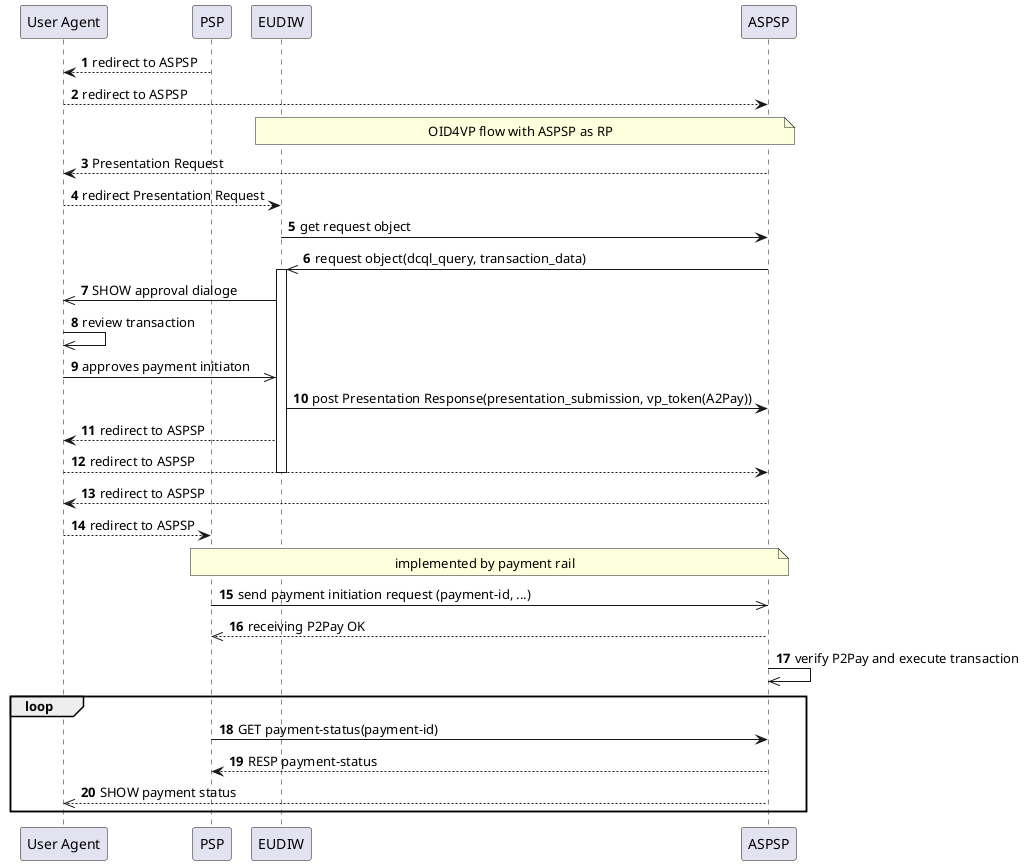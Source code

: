 
@startuml
    autonumber
    participant user as "User Agent"
    participant psp as "PSP"
    participant wallet as "EUDIW"
    participant aspsp as "ASPSP"

    psp --> user: redirect to ASPSP
    user --> aspsp: redirect to ASPSP
    note over wallet, aspsp: OID4VP flow with ASPSP as RP
    aspsp --> user: Presentation Request 
    user --> wallet: redirect Presentation Request 
    wallet -> aspsp: get request object 
    aspsp ->> wallet: request object(dcql_query, transaction_data)
    activate wallet
    wallet ->> user: SHOW approval dialoge
    user ->> user: review transaction
    user ->> wallet: approves payment initiaton
    wallet -> aspsp: post Presentation Response(presentation_submission, vp_token(A2Pay))
    wallet --> user: redirect to ASPSP
    user --> aspsp: redirect to ASPSP
    deactivate wallet
    
    aspsp --> user: redirect to ASPSP
    user --> psp: redirect to ASPSP

    note over psp, aspsp: implemented by payment rail 
    psp ->> aspsp: send payment initiation request (payment-id, ...)
    aspsp -->> psp: receiving P2Pay OK

    aspsp ->> aspsp: verify P2Pay and execute transaction
    loop
    psp -> aspsp: GET payment-status(payment-id)
    aspsp --> psp: RESP payment-status
    aspsp -->> user: SHOW payment status
    end
@enduml